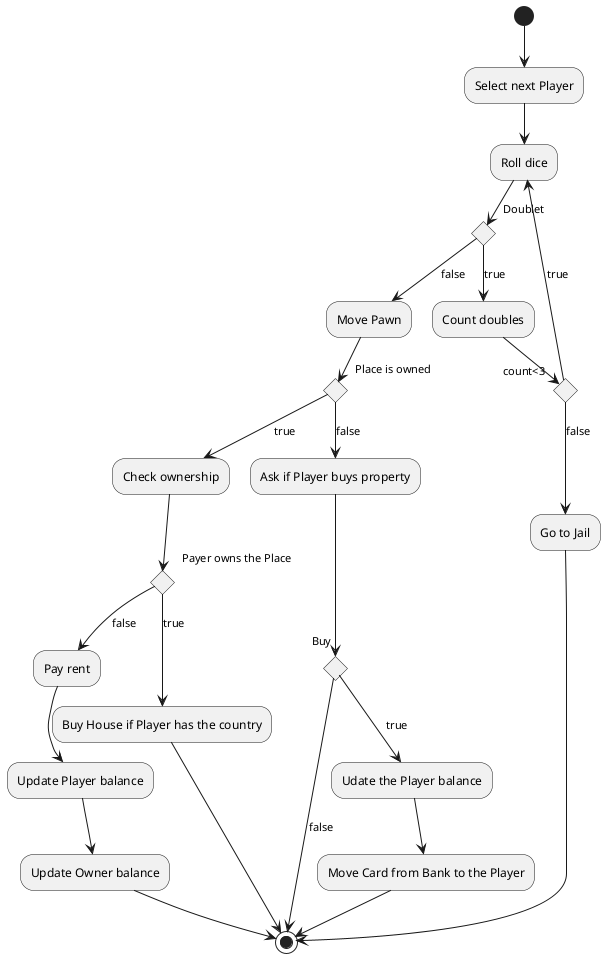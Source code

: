 @startuml

(*) --> "Select next Player"
--> "Roll dice"
if "Doublet" then 
    --> [true] "Count doubles" 
    else 
    --> [false] "Move Pawn"
if "Place is owned" then 
--> [true] "Check ownership"
else 
--> [false] "Ask if Player buys property"
if "Buy" then 
--> [false] (*)
else 
--> [true] "Udate the Player balance"
--> "Move Card from Bank to the Player"
--> (*)

"Check ownership" --> if "Payer owns the Place"
--> [true] "Buy House if Player has the country" as buy
else 
--> [false] "Pay rent"
--> "Update Player balance"
--> "Update Owner balance"
-->(*)

"Count doubles" --> if "count<3" then
--> [true] "Roll dice"
else 
-->[false] "Go to Jail"
-->(*)

buy -->(*)
@enduml